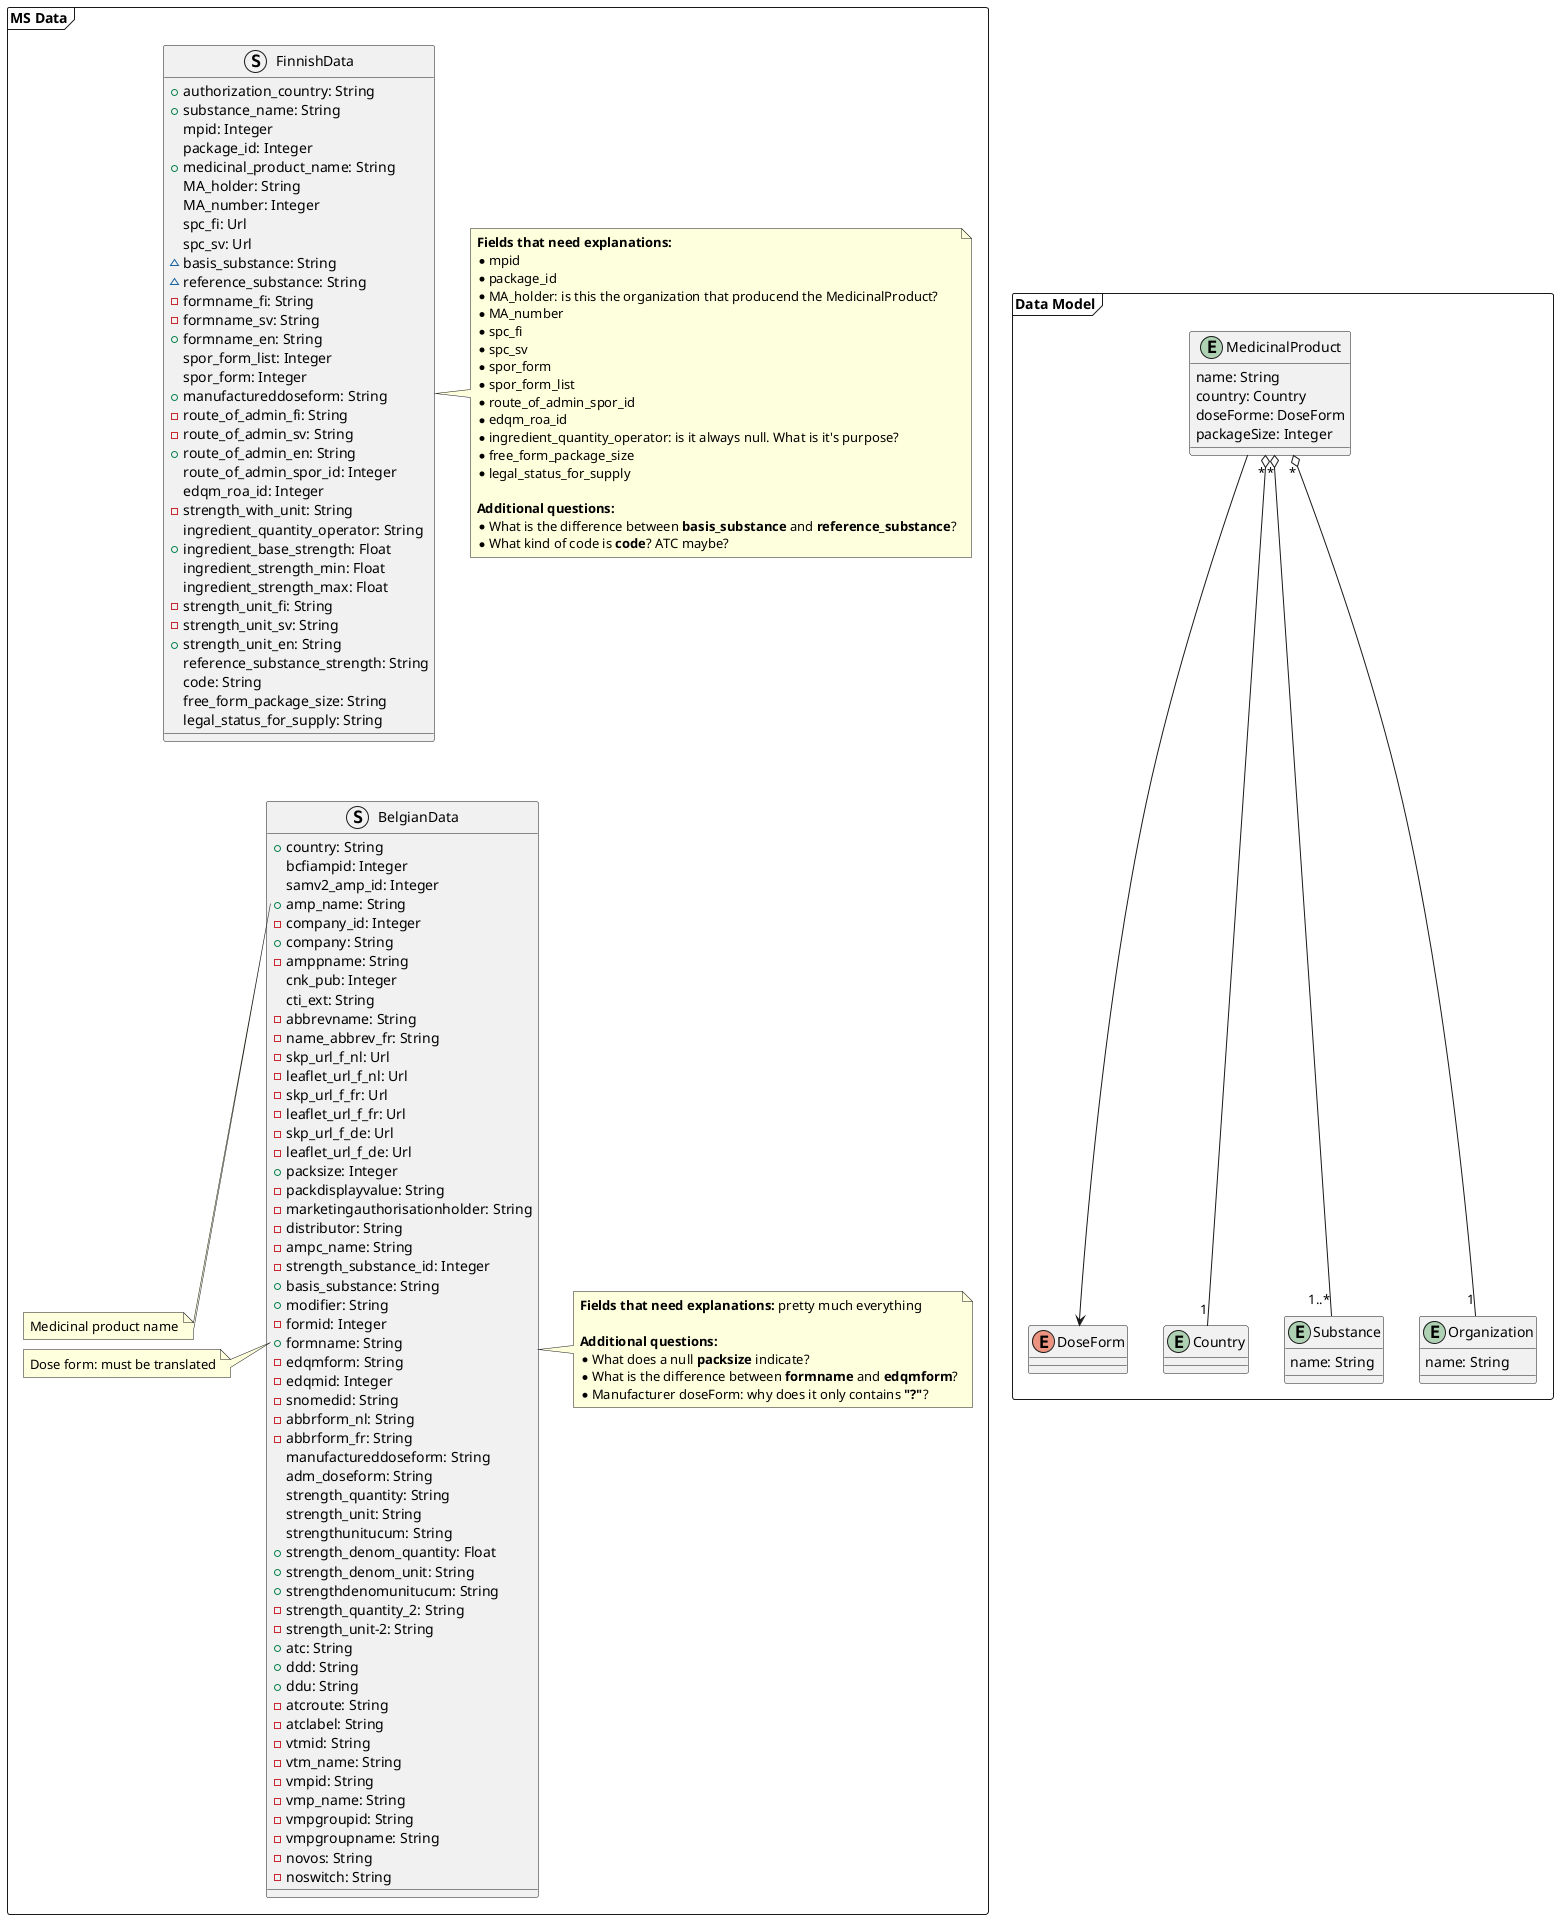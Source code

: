 
@startuml
package "MS Data" <<frame>> {
    struct FinnishData {
        + authorization_country: String
        + substance_name: String
        mpid: Integer
        package_id: Integer
        + medicinal_product_name: String
        MA_holder: String
        MA_number: Integer
        spc_fi: Url
        spc_sv: Url
        ~ basis_substance: String
        ~ reference_substance: String
        - formname_fi: String
        - formname_sv: String
        + formname_en: String
        spor_form_list: Integer
        spor_form: Integer
        + manufactureddoseform: String
        - route_of_admin_fi: String
        - route_of_admin_sv: String
        + route_of_admin_en: String
        route_of_admin_spor_id: Integer
        edqm_roa_id: Integer
        - strength_with_unit: String
        ingredient_quantity_operator: String
        + ingredient_base_strength: Float
        ingredient_strength_min: Float
        ingredient_strength_max: Float
        - strength_unit_fi: String
        - strength_unit_sv: String
        + strength_unit_en: String
        reference_substance_strength: String
        code: String
        free_form_package_size: String
        legal_status_for_supply: String
    }

    note right of FinnishData {
        **Fields that need explanations:**
        * mpid
        * package_id
        * MA_holder: is this the organization that producend the MedicinalProduct?
        * MA_number
        * spc_fi
        * spc_sv
        * spor_form
        * spor_form_list
        * route_of_admin_spor_id
        * edqm_roa_id
        * ingredient_quantity_operator: is it always null. What is it's purpose?
        * free_form_package_size
        * legal_status_for_supply

        **Additional questions:**
        * What is the difference between **basis_substance** and **reference_substance**?
        * What kind of code is **code**? ATC maybe?
    }

    struct BelgianData {
        + country: String
        bcfiampid: Integer
        samv2_amp_id: Integer
        + amp_name: String
        - company_id: Integer
        + company: String
        - amppname: String
        cnk_pub: Integer
        cti_ext: String
        - abbrevname: String
        - name_abbrev_fr: String
        - skp_url_f_nl: Url
        - leaflet_url_f_nl: Url
        - skp_url_f_fr: Url
        - leaflet_url_f_fr: Url
        - skp_url_f_de: Url
        - leaflet_url_f_de: Url
        + packsize: Integer
        - packdisplayvalue: String
        - marketingauthorisationholder: String
        - distributor: String
        - ampc_name: String
        - strength_substance_id: Integer
        + basis_substance: String
        + modifier: String
        - formid: Integer
        + formname: String
        - edqmform: String
        - edqmid: Integer
        - snomedid: String
        - abbrform_nl: String
        - abbrform_fr: String
        manufactureddoseform: String
        adm_doseform: String
        strength_quantity: String
        strength_unit: String
        strengthunitucum: String
        + strength_denom_quantity: Float
        + strength_denom_unit: String
        + strengthdenomunitucum: String
        - strength_quantity_2: String
        - strength_unit-2: String
        + atc: String
        + ddd: String
        + ddu: String
        - atcroute: String
        - atclabel: String
        - vtmid: String
        - vtm_name: String
        - vmpid: String
        - vmp_name: String
        - vmpgroupid: String
        - vmpgroupname: String
        - novos: String
        - noswitch: String
    }

    note left of BelgianData::amp_name {
        Medicinal product name
    }

    note left of BelgianData::formname {
        Dose form: must be translated
    }

    note right of BelgianData {
        **Fields that need explanations:** pretty much everything

        **Additional questions:**
        * What does a null **packsize** indicate?
        * What is the difference between **formname** and **edqmform**?
        * Manufacturer doseForm: why does it only contains **"?"**?
    }

    FinnishData -[hidden]-> BelgianData
}

package "Data Model" <<frame>> {
    enum DoseForm {}

    entity Country {}

    entity Substance {
        name: String
    }

    entity MedicinalProduct {
        name: String
        country: Country
        doseForme: DoseForm
        packageSize: Integer
    }

    entity Organization {
        name: String
    }

    MedicinalProduct --> DoseForm
    MedicinalProduct "*" o-- "1" Country
    MedicinalProduct "*" o-- "1" Organization
    MedicinalProduct "*" o-- "1..*" Substance
}
@enduml